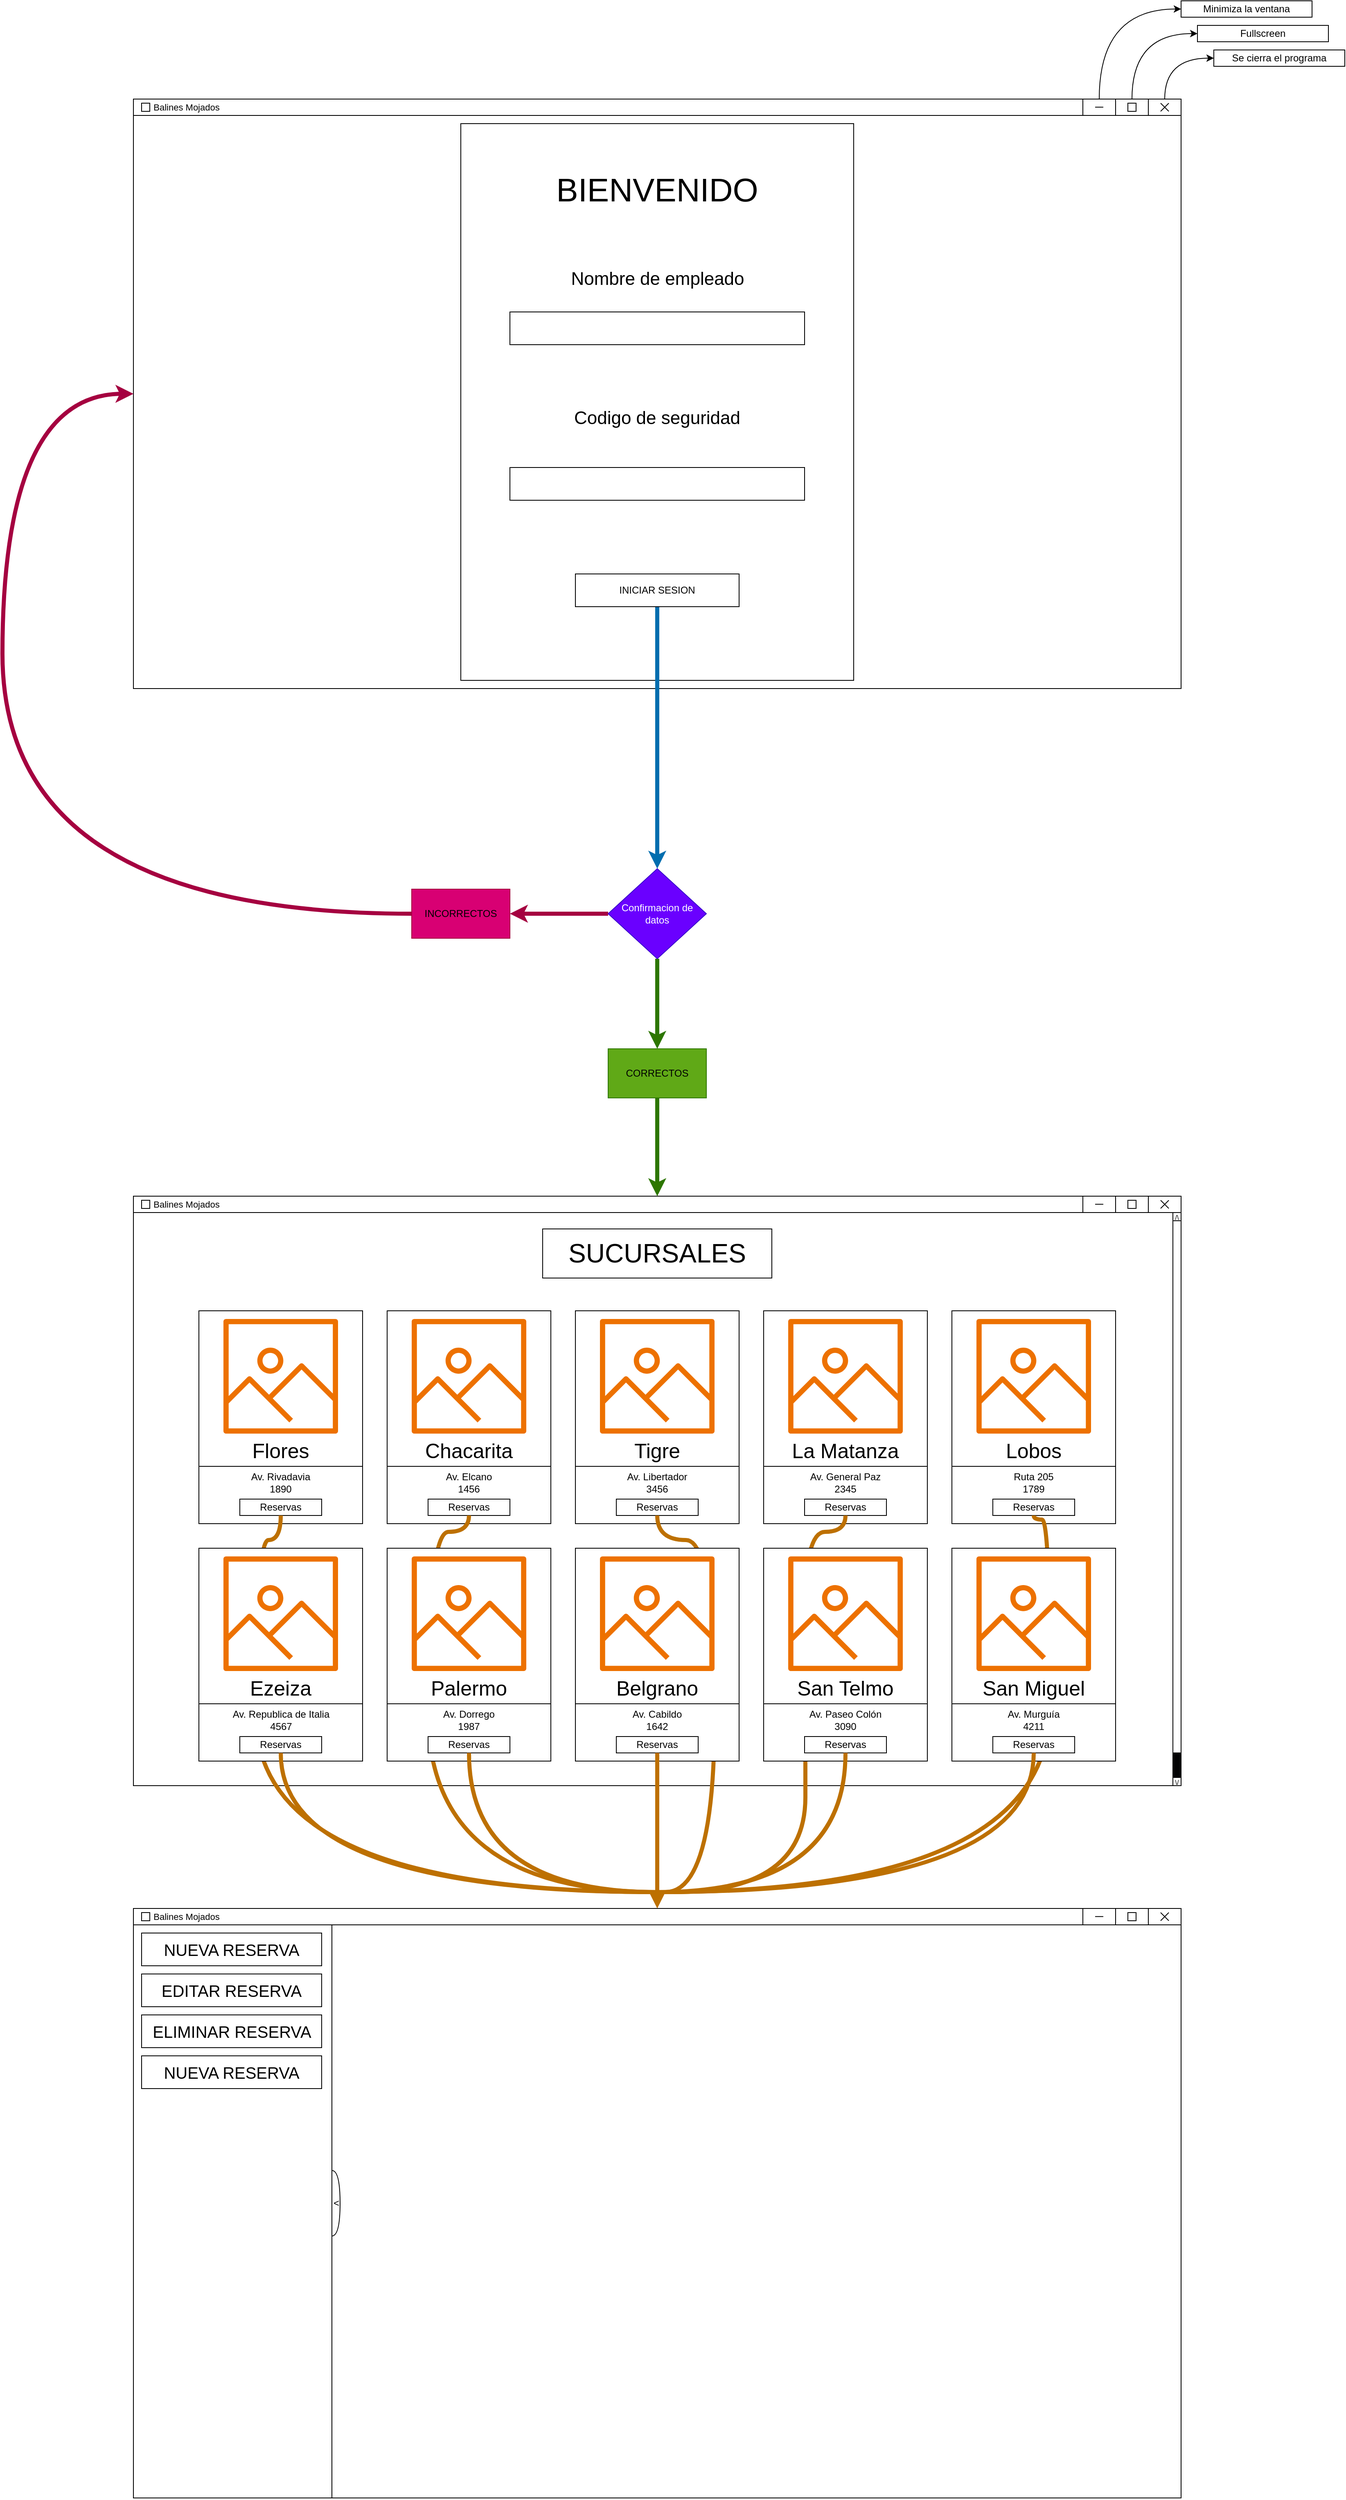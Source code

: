 <mxfile version="24.1.0" type="device">
  <diagram name="Página-1" id="d3g10q3LC-BKgwzDOU1b">
    <mxGraphModel dx="2049" dy="1263" grid="1" gridSize="10" guides="1" tooltips="1" connect="1" arrows="1" fold="1" page="0" pageScale="1" pageWidth="827" pageHeight="1169" background="none" math="0" shadow="0">
      <root>
        <mxCell id="0" />
        <mxCell id="1" parent="0" />
        <mxCell id="c03xcksOskagx5v2gtVA-2" value="" style="rounded=0;whiteSpace=wrap;html=1;movable=0;resizable=0;rotatable=0;deletable=0;editable=0;locked=1;connectable=0;" vertex="1" parent="1">
          <mxGeometry x="240" y="190" width="1280" height="720" as="geometry" />
        </mxCell>
        <mxCell id="c03xcksOskagx5v2gtVA-3" value="" style="rounded=0;whiteSpace=wrap;html=1;movable=0;resizable=0;rotatable=0;deletable=0;editable=0;locked=1;connectable=0;" vertex="1" parent="1">
          <mxGeometry x="250" y="195" width="10" height="10" as="geometry" />
        </mxCell>
        <mxCell id="c03xcksOskagx5v2gtVA-4" value="Balines Mojados" style="text;html=1;strokeColor=none;fillColor=none;align=center;verticalAlign=middle;whiteSpace=wrap;rounded=0;fontSize=11;movable=0;resizable=0;rotatable=0;deletable=0;editable=0;locked=1;connectable=0;" vertex="1" parent="1">
          <mxGeometry x="260" y="192.5" width="90" height="15" as="geometry" />
        </mxCell>
        <mxCell id="c03xcksOskagx5v2gtVA-5" value="" style="group;movable=0;resizable=0;rotatable=0;deletable=0;editable=0;locked=1;connectable=0;" vertex="1" connectable="0" parent="1">
          <mxGeometry x="1400" y="190" width="40" height="20" as="geometry" />
        </mxCell>
        <mxCell id="c03xcksOskagx5v2gtVA-6" value="" style="rounded=0;whiteSpace=wrap;html=1;movable=0;resizable=0;rotatable=0;deletable=0;editable=0;locked=1;connectable=0;" vertex="1" parent="c03xcksOskagx5v2gtVA-5">
          <mxGeometry width="40" height="20" as="geometry" />
        </mxCell>
        <mxCell id="c03xcksOskagx5v2gtVA-7" value="" style="endArrow=none;html=1;rounded=0;movable=0;resizable=0;rotatable=0;deletable=0;editable=0;locked=1;connectable=0;" edge="1" parent="c03xcksOskagx5v2gtVA-5">
          <mxGeometry width="50" height="50" relative="1" as="geometry">
            <mxPoint x="15" y="9.88" as="sourcePoint" />
            <mxPoint x="25" y="9.88" as="targetPoint" />
          </mxGeometry>
        </mxCell>
        <mxCell id="c03xcksOskagx5v2gtVA-8" value="" style="group;movable=0;resizable=0;rotatable=0;deletable=0;editable=0;locked=1;connectable=0;" vertex="1" connectable="0" parent="1">
          <mxGeometry x="1440" y="190" width="40" height="20" as="geometry" />
        </mxCell>
        <mxCell id="c03xcksOskagx5v2gtVA-9" value="" style="rounded=0;whiteSpace=wrap;html=1;movable=0;resizable=0;rotatable=0;deletable=0;editable=0;locked=1;connectable=0;" vertex="1" parent="c03xcksOskagx5v2gtVA-8">
          <mxGeometry width="40" height="20" as="geometry" />
        </mxCell>
        <mxCell id="c03xcksOskagx5v2gtVA-10" value="" style="rounded=0;whiteSpace=wrap;html=1;movable=0;resizable=0;rotatable=0;deletable=0;editable=0;locked=1;connectable=0;" vertex="1" parent="c03xcksOskagx5v2gtVA-8">
          <mxGeometry x="15" y="5" width="10" height="10" as="geometry" />
        </mxCell>
        <mxCell id="c03xcksOskagx5v2gtVA-11" value="" style="group;movable=0;resizable=0;rotatable=0;deletable=0;editable=0;locked=1;connectable=0;" vertex="1" connectable="0" parent="1">
          <mxGeometry x="1480" y="190" width="40" height="20" as="geometry" />
        </mxCell>
        <mxCell id="c03xcksOskagx5v2gtVA-12" value="" style="rounded=0;whiteSpace=wrap;html=1;movable=0;resizable=0;rotatable=0;deletable=0;editable=0;locked=1;connectable=0;" vertex="1" parent="c03xcksOskagx5v2gtVA-11">
          <mxGeometry width="40" height="20" as="geometry" />
        </mxCell>
        <mxCell id="c03xcksOskagx5v2gtVA-13" value="" style="group;movable=0;resizable=0;rotatable=0;deletable=0;editable=0;locked=1;connectable=0;" vertex="1" connectable="0" parent="c03xcksOskagx5v2gtVA-11">
          <mxGeometry x="15" y="5" width="10" height="10" as="geometry" />
        </mxCell>
        <mxCell id="c03xcksOskagx5v2gtVA-14" value="" style="endArrow=none;html=1;rounded=0;movable=0;resizable=0;rotatable=0;deletable=0;editable=0;locked=1;connectable=0;" edge="1" parent="c03xcksOskagx5v2gtVA-13">
          <mxGeometry width="50" height="50" relative="1" as="geometry">
            <mxPoint y="10" as="sourcePoint" />
            <mxPoint x="10" as="targetPoint" />
          </mxGeometry>
        </mxCell>
        <mxCell id="c03xcksOskagx5v2gtVA-15" value="" style="endArrow=none;html=1;rounded=0;movable=0;resizable=0;rotatable=0;deletable=0;editable=0;locked=1;connectable=0;" edge="1" parent="c03xcksOskagx5v2gtVA-13">
          <mxGeometry width="50" height="50" relative="1" as="geometry">
            <mxPoint x="10" y="10" as="sourcePoint" />
            <mxPoint as="targetPoint" />
          </mxGeometry>
        </mxCell>
        <mxCell id="c03xcksOskagx5v2gtVA-16" value="" style="endArrow=none;html=1;rounded=0;movable=0;resizable=0;rotatable=0;deletable=0;editable=0;locked=1;connectable=0;" edge="1" parent="1">
          <mxGeometry width="50" height="50" relative="1" as="geometry">
            <mxPoint x="240" y="210" as="sourcePoint" />
            <mxPoint x="1520" y="210" as="targetPoint" />
          </mxGeometry>
        </mxCell>
        <mxCell id="c03xcksOskagx5v2gtVA-19" value="" style="rounded=0;whiteSpace=wrap;html=1;movable=0;resizable=0;rotatable=0;deletable=0;editable=0;locked=1;connectable=0;" vertex="1" parent="1">
          <mxGeometry x="640" y="220" width="480" height="680" as="geometry" />
        </mxCell>
        <mxCell id="c03xcksOskagx5v2gtVA-71" value="" style="group;movable=0;resizable=0;rotatable=0;deletable=0;editable=0;locked=1;connectable=0;" vertex="1" connectable="0" parent="1">
          <mxGeometry x="240" y="1530" width="1280" height="720" as="geometry" />
        </mxCell>
        <mxCell id="c03xcksOskagx5v2gtVA-56" value="" style="rounded=0;whiteSpace=wrap;html=1;movable=0;resizable=0;rotatable=0;deletable=0;editable=0;locked=1;connectable=0;" vertex="1" parent="c03xcksOskagx5v2gtVA-71">
          <mxGeometry width="1280" height="720" as="geometry" />
        </mxCell>
        <mxCell id="c03xcksOskagx5v2gtVA-57" value="" style="rounded=0;whiteSpace=wrap;html=1;movable=0;resizable=0;rotatable=0;deletable=0;editable=0;locked=1;connectable=0;" vertex="1" parent="c03xcksOskagx5v2gtVA-71">
          <mxGeometry x="10" y="5" width="10" height="10" as="geometry" />
        </mxCell>
        <mxCell id="c03xcksOskagx5v2gtVA-58" value="Balines Mojados" style="text;html=1;strokeColor=none;fillColor=none;align=center;verticalAlign=middle;whiteSpace=wrap;rounded=0;fontSize=11;movable=0;resizable=0;rotatable=0;deletable=0;editable=0;locked=1;connectable=0;" vertex="1" parent="c03xcksOskagx5v2gtVA-71">
          <mxGeometry x="20" y="2.5" width="90" height="15" as="geometry" />
        </mxCell>
        <mxCell id="c03xcksOskagx5v2gtVA-70" value="" style="endArrow=none;html=1;rounded=0;movable=0;resizable=0;rotatable=0;deletable=0;editable=0;locked=1;connectable=0;" edge="1" parent="c03xcksOskagx5v2gtVA-71">
          <mxGeometry width="50" height="50" relative="1" as="geometry">
            <mxPoint y="20" as="sourcePoint" />
            <mxPoint x="1280" y="20" as="targetPoint" />
          </mxGeometry>
        </mxCell>
        <mxCell id="c03xcksOskagx5v2gtVA-62" value="" style="group;movable=0;resizable=0;rotatable=0;deletable=0;editable=0;locked=1;connectable=0;" vertex="1" connectable="0" parent="c03xcksOskagx5v2gtVA-71">
          <mxGeometry x="1200" width="40" height="20" as="geometry" />
        </mxCell>
        <mxCell id="c03xcksOskagx5v2gtVA-63" value="" style="rounded=0;whiteSpace=wrap;html=1;movable=0;resizable=0;rotatable=0;deletable=0;editable=0;locked=1;connectable=0;" vertex="1" parent="c03xcksOskagx5v2gtVA-62">
          <mxGeometry width="40" height="20" as="geometry" />
        </mxCell>
        <mxCell id="c03xcksOskagx5v2gtVA-64" value="" style="rounded=0;whiteSpace=wrap;html=1;movable=0;resizable=0;rotatable=0;deletable=0;editable=0;locked=1;connectable=0;" vertex="1" parent="c03xcksOskagx5v2gtVA-62">
          <mxGeometry x="15" y="5" width="10" height="10" as="geometry" />
        </mxCell>
        <mxCell id="c03xcksOskagx5v2gtVA-59" value="" style="group;movable=0;resizable=0;rotatable=0;deletable=0;editable=0;locked=1;connectable=0;" vertex="1" connectable="0" parent="c03xcksOskagx5v2gtVA-71">
          <mxGeometry x="1160" width="40" height="20" as="geometry" />
        </mxCell>
        <mxCell id="c03xcksOskagx5v2gtVA-60" value="" style="rounded=0;whiteSpace=wrap;html=1;movable=0;resizable=0;rotatable=0;deletable=0;editable=0;locked=1;connectable=0;" vertex="1" parent="c03xcksOskagx5v2gtVA-59">
          <mxGeometry width="40" height="20" as="geometry" />
        </mxCell>
        <mxCell id="c03xcksOskagx5v2gtVA-61" value="" style="endArrow=none;html=1;rounded=0;movable=0;resizable=0;rotatable=0;deletable=0;editable=0;locked=1;connectable=0;" edge="1" parent="c03xcksOskagx5v2gtVA-59">
          <mxGeometry width="50" height="50" relative="1" as="geometry">
            <mxPoint x="15" y="9.88" as="sourcePoint" />
            <mxPoint x="25" y="9.88" as="targetPoint" />
          </mxGeometry>
        </mxCell>
        <mxCell id="c03xcksOskagx5v2gtVA-65" value="" style="group;movable=0;resizable=0;rotatable=0;deletable=0;editable=0;locked=1;connectable=0;" vertex="1" connectable="0" parent="c03xcksOskagx5v2gtVA-71">
          <mxGeometry x="1240" width="40" height="20" as="geometry" />
        </mxCell>
        <mxCell id="c03xcksOskagx5v2gtVA-66" value="" style="rounded=0;whiteSpace=wrap;html=1;movable=0;resizable=0;rotatable=0;deletable=0;editable=0;locked=1;connectable=0;" vertex="1" parent="c03xcksOskagx5v2gtVA-65">
          <mxGeometry width="40" height="20" as="geometry" />
        </mxCell>
        <mxCell id="c03xcksOskagx5v2gtVA-67" value="" style="group;movable=0;resizable=0;rotatable=0;deletable=0;editable=0;locked=1;connectable=0;" vertex="1" connectable="0" parent="c03xcksOskagx5v2gtVA-65">
          <mxGeometry x="15" y="5" width="10" height="10" as="geometry" />
        </mxCell>
        <mxCell id="c03xcksOskagx5v2gtVA-68" value="" style="endArrow=none;html=1;rounded=0;movable=0;resizable=0;rotatable=0;deletable=0;editable=0;locked=1;connectable=0;" edge="1" parent="c03xcksOskagx5v2gtVA-67">
          <mxGeometry width="50" height="50" relative="1" as="geometry">
            <mxPoint y="10" as="sourcePoint" />
            <mxPoint x="10" as="targetPoint" />
          </mxGeometry>
        </mxCell>
        <mxCell id="c03xcksOskagx5v2gtVA-69" value="" style="endArrow=none;html=1;rounded=0;movable=0;resizable=0;rotatable=0;deletable=0;editable=0;locked=1;connectable=0;" edge="1" parent="c03xcksOskagx5v2gtVA-67">
          <mxGeometry width="50" height="50" relative="1" as="geometry">
            <mxPoint x="10" y="10" as="sourcePoint" />
            <mxPoint as="targetPoint" />
          </mxGeometry>
        </mxCell>
        <mxCell id="c03xcksOskagx5v2gtVA-20" value="BIENVENIDO" style="text;html=1;align=center;verticalAlign=middle;whiteSpace=wrap;rounded=0;fontSize=40;movable=0;resizable=0;rotatable=0;deletable=0;editable=0;locked=1;connectable=0;" vertex="1" parent="1">
          <mxGeometry x="745" y="270" width="270" height="60" as="geometry" />
        </mxCell>
        <mxCell id="c03xcksOskagx5v2gtVA-22" value="Nombre de empleado" style="text;html=1;align=center;verticalAlign=middle;whiteSpace=wrap;rounded=0;fontSize=22;movable=0;resizable=0;rotatable=0;deletable=0;editable=0;locked=1;connectable=0;" vertex="1" parent="1">
          <mxGeometry x="767.5" y="390" width="225" height="40" as="geometry" />
        </mxCell>
        <mxCell id="c03xcksOskagx5v2gtVA-24" value="Codigo de seguridad" style="text;html=1;align=center;verticalAlign=middle;whiteSpace=wrap;rounded=0;fontSize=22;movable=0;resizable=0;rotatable=0;deletable=0;editable=0;locked=1;connectable=0;" vertex="1" parent="1">
          <mxGeometry x="750" y="550" width="260" height="60" as="geometry" />
        </mxCell>
        <mxCell id="c03xcksOskagx5v2gtVA-26" value="" style="rounded=0;whiteSpace=wrap;html=1;movable=0;resizable=0;rotatable=0;deletable=0;editable=0;locked=1;connectable=0;" vertex="1" parent="1">
          <mxGeometry x="700" y="450" width="360" height="40" as="geometry" />
        </mxCell>
        <mxCell id="c03xcksOskagx5v2gtVA-27" value="" style="rounded=0;whiteSpace=wrap;html=1;movable=0;resizable=0;rotatable=0;deletable=0;editable=0;locked=1;connectable=0;" vertex="1" parent="1">
          <mxGeometry x="700" y="640" width="360" height="40" as="geometry" />
        </mxCell>
        <mxCell id="c03xcksOskagx5v2gtVA-33" style="edgeStyle=orthogonalEdgeStyle;curved=1;rounded=0;orthogonalLoop=1;jettySize=auto;html=1;exitX=0.5;exitY=1;exitDx=0;exitDy=0;fillColor=#1ba1e2;strokeColor=#006EAF;strokeWidth=5;movable=0;resizable=0;rotatable=0;deletable=0;editable=0;locked=1;connectable=0;" edge="1" parent="1" source="c03xcksOskagx5v2gtVA-28">
          <mxGeometry relative="1" as="geometry">
            <mxPoint x="880" y="1130" as="targetPoint" />
            <Array as="points">
              <mxPoint x="880" y="1040" />
              <mxPoint x="880" y="1040" />
            </Array>
          </mxGeometry>
        </mxCell>
        <mxCell id="c03xcksOskagx5v2gtVA-28" value="INICIAR SESION" style="rounded=0;whiteSpace=wrap;html=1;movable=0;resizable=0;rotatable=0;deletable=0;editable=0;locked=1;connectable=0;" vertex="1" parent="1">
          <mxGeometry x="780" y="770" width="200" height="40" as="geometry" />
        </mxCell>
        <mxCell id="c03xcksOskagx5v2gtVA-38" value="Se cierra el programa" style="rounded=0;whiteSpace=wrap;html=1;movable=0;resizable=0;rotatable=0;deletable=0;editable=0;locked=1;connectable=0;" vertex="1" parent="1">
          <mxGeometry x="1560" y="130" width="160" height="20" as="geometry" />
        </mxCell>
        <mxCell id="c03xcksOskagx5v2gtVA-35" style="edgeStyle=orthogonalEdgeStyle;curved=1;rounded=0;orthogonalLoop=1;jettySize=auto;html=1;entryX=0;entryY=0.5;entryDx=0;entryDy=0;movable=0;resizable=0;rotatable=0;deletable=0;editable=0;locked=1;connectable=0;" edge="1" parent="1" source="c03xcksOskagx5v2gtVA-12" target="c03xcksOskagx5v2gtVA-38">
          <mxGeometry relative="1" as="geometry">
            <mxPoint x="1500" y="60" as="targetPoint" />
            <Array as="points">
              <mxPoint x="1500" y="140" />
            </Array>
          </mxGeometry>
        </mxCell>
        <mxCell id="c03xcksOskagx5v2gtVA-39" value="Fullscreen" style="rounded=0;whiteSpace=wrap;html=1;movable=0;resizable=0;rotatable=0;deletable=0;editable=0;locked=1;connectable=0;" vertex="1" parent="1">
          <mxGeometry x="1540" y="100" width="160" height="20" as="geometry" />
        </mxCell>
        <mxCell id="c03xcksOskagx5v2gtVA-36" style="edgeStyle=orthogonalEdgeStyle;curved=1;rounded=0;orthogonalLoop=1;jettySize=auto;html=1;entryX=0;entryY=0.5;entryDx=0;entryDy=0;exitX=0.5;exitY=0;exitDx=0;exitDy=0;movable=0;resizable=0;rotatable=0;deletable=0;editable=0;locked=1;connectable=0;" edge="1" parent="1" source="c03xcksOskagx5v2gtVA-9" target="c03xcksOskagx5v2gtVA-39">
          <mxGeometry relative="1" as="geometry">
            <mxPoint x="1460" y="60" as="targetPoint" />
            <Array as="points">
              <mxPoint x="1460" y="110" />
            </Array>
          </mxGeometry>
        </mxCell>
        <mxCell id="c03xcksOskagx5v2gtVA-40" value="Minimiza la ventana" style="rounded=0;whiteSpace=wrap;html=1;movable=0;resizable=0;rotatable=0;deletable=0;editable=0;locked=1;connectable=0;" vertex="1" parent="1">
          <mxGeometry x="1520" y="70" width="160" height="20" as="geometry" />
        </mxCell>
        <mxCell id="c03xcksOskagx5v2gtVA-37" style="edgeStyle=orthogonalEdgeStyle;curved=1;rounded=0;orthogonalLoop=1;jettySize=auto;html=1;entryX=0;entryY=0.5;entryDx=0;entryDy=0;movable=0;resizable=0;rotatable=0;deletable=0;editable=0;locked=1;connectable=0;" edge="1" parent="1" source="c03xcksOskagx5v2gtVA-6" target="c03xcksOskagx5v2gtVA-40">
          <mxGeometry relative="1" as="geometry">
            <mxPoint x="1420" y="60" as="targetPoint" />
            <Array as="points">
              <mxPoint x="1420" y="80" />
            </Array>
          </mxGeometry>
        </mxCell>
        <mxCell id="c03xcksOskagx5v2gtVA-46" style="edgeStyle=orthogonalEdgeStyle;curved=1;rounded=0;orthogonalLoop=1;jettySize=auto;html=1;entryX=0.5;entryY=0;entryDx=0;entryDy=0;fillColor=#60a917;strokeColor=#2D7600;strokeWidth=5;movable=0;resizable=0;rotatable=0;deletable=0;editable=0;locked=1;connectable=0;" edge="1" parent="1" source="c03xcksOskagx5v2gtVA-41" target="c03xcksOskagx5v2gtVA-44">
          <mxGeometry relative="1" as="geometry">
            <Array as="points">
              <mxPoint x="880" y="1330" />
              <mxPoint x="880" y="1330" />
            </Array>
          </mxGeometry>
        </mxCell>
        <mxCell id="c03xcksOskagx5v2gtVA-51" style="edgeStyle=orthogonalEdgeStyle;curved=1;rounded=0;orthogonalLoop=1;jettySize=auto;html=1;entryX=1;entryY=0.5;entryDx=0;entryDy=0;fillColor=#d80073;strokeColor=#A50040;strokeWidth=5;movable=0;resizable=0;rotatable=0;deletable=0;editable=0;locked=1;connectable=0;" edge="1" parent="1" source="c03xcksOskagx5v2gtVA-41" target="c03xcksOskagx5v2gtVA-49">
          <mxGeometry relative="1" as="geometry" />
        </mxCell>
        <mxCell id="c03xcksOskagx5v2gtVA-41" value="Confirmacion de datos" style="rhombus;whiteSpace=wrap;html=1;fillColor=#6a00ff;fontColor=#ffffff;strokeColor=#3700CC;movable=0;resizable=0;rotatable=0;deletable=0;editable=0;locked=1;connectable=0;" vertex="1" parent="1">
          <mxGeometry x="820" y="1130" width="120" height="110" as="geometry" />
        </mxCell>
        <mxCell id="c03xcksOskagx5v2gtVA-47" value="" style="group;fillColor=#60a917;fontColor=#ffffff;strokeColor=#2D7600;movable=0;resizable=0;rotatable=0;deletable=0;editable=0;locked=1;connectable=0;" vertex="1" connectable="0" parent="1">
          <mxGeometry x="820" y="1350" width="120" height="60" as="geometry" />
        </mxCell>
        <mxCell id="c03xcksOskagx5v2gtVA-44" value="" style="rounded=0;whiteSpace=wrap;html=1;fillColor=#60a917;fontColor=#ffffff;strokeColor=#2D7600;movable=0;resizable=0;rotatable=0;deletable=0;editable=0;locked=1;connectable=0;" vertex="1" parent="c03xcksOskagx5v2gtVA-47">
          <mxGeometry width="120" height="60" as="geometry" />
        </mxCell>
        <mxCell id="c03xcksOskagx5v2gtVA-43" value="CORRECTOS" style="text;html=1;align=center;verticalAlign=middle;whiteSpace=wrap;rounded=0;movable=0;resizable=0;rotatable=0;deletable=0;editable=0;locked=1;connectable=0;" vertex="1" parent="c03xcksOskagx5v2gtVA-47">
          <mxGeometry x="10" y="10" width="100" height="40" as="geometry" />
        </mxCell>
        <mxCell id="c03xcksOskagx5v2gtVA-48" value="" style="group;fillColor=#a20025;fontColor=#ffffff;strokeColor=#6F0000;container=0;movable=0;resizable=0;rotatable=0;deletable=0;editable=0;locked=1;connectable=0;" vertex="1" connectable="0" parent="1">
          <mxGeometry x="580" y="1155" width="120" height="60" as="geometry" />
        </mxCell>
        <mxCell id="c03xcksOskagx5v2gtVA-52" style="edgeStyle=orthogonalEdgeStyle;curved=1;rounded=0;orthogonalLoop=1;jettySize=auto;html=1;entryX=0;entryY=0.5;entryDx=0;entryDy=0;exitX=0;exitY=0.5;exitDx=0;exitDy=0;fillColor=#d80073;strokeColor=#A50040;strokeWidth=5;movable=0;resizable=0;rotatable=0;deletable=0;editable=0;locked=1;connectable=0;" edge="1" parent="1" source="c03xcksOskagx5v2gtVA-49" target="c03xcksOskagx5v2gtVA-2">
          <mxGeometry relative="1" as="geometry">
            <Array as="points">
              <mxPoint x="80" y="1185" />
              <mxPoint x="80" y="550" />
            </Array>
          </mxGeometry>
        </mxCell>
        <mxCell id="c03xcksOskagx5v2gtVA-55" style="edgeStyle=orthogonalEdgeStyle;curved=1;rounded=0;orthogonalLoop=1;jettySize=auto;html=1;entryX=0.5;entryY=0;entryDx=0;entryDy=0;fillColor=#60a917;strokeColor=#2D7600;strokeWidth=5;movable=0;resizable=0;rotatable=0;deletable=0;editable=0;locked=1;connectable=0;" edge="1" parent="1" source="c03xcksOskagx5v2gtVA-44" target="c03xcksOskagx5v2gtVA-56">
          <mxGeometry relative="1" as="geometry">
            <mxPoint x="880" y="1520" as="targetPoint" />
          </mxGeometry>
        </mxCell>
        <mxCell id="c03xcksOskagx5v2gtVA-89" value="" style="rounded=0;whiteSpace=wrap;html=1;movable=0;resizable=0;rotatable=0;deletable=0;editable=0;locked=1;connectable=0;" vertex="1" parent="1">
          <mxGeometry x="740" y="1570" width="280" height="60" as="geometry" />
        </mxCell>
        <mxCell id="c03xcksOskagx5v2gtVA-90" value="SUCURSALES" style="text;html=1;align=center;verticalAlign=middle;whiteSpace=wrap;rounded=0;fontSize=32;movable=0;resizable=0;rotatable=0;deletable=0;editable=0;locked=1;connectable=0;" vertex="1" parent="1">
          <mxGeometry x="750" y="1585" width="260" height="30" as="geometry" />
        </mxCell>
        <mxCell id="c03xcksOskagx5v2gtVA-99" value="" style="rounded=0;whiteSpace=wrap;html=1;movable=0;resizable=0;rotatable=0;deletable=0;editable=0;locked=1;connectable=0;" vertex="1" parent="1">
          <mxGeometry x="320" y="1670" width="200" height="260" as="geometry" />
        </mxCell>
        <mxCell id="c03xcksOskagx5v2gtVA-100" value="Flores" style="text;html=1;align=center;verticalAlign=middle;whiteSpace=wrap;rounded=0;fontSize=25;movable=0;resizable=0;rotatable=0;deletable=0;editable=0;locked=1;connectable=0;" vertex="1" parent="1">
          <mxGeometry x="330" y="1825" width="180" height="30" as="geometry" />
        </mxCell>
        <mxCell id="c03xcksOskagx5v2gtVA-101" value="" style="endArrow=none;html=1;rounded=0;curved=1;movable=0;resizable=0;rotatable=0;deletable=0;editable=0;locked=1;connectable=0;" edge="1" parent="1">
          <mxGeometry width="50" height="50" relative="1" as="geometry">
            <mxPoint x="320" y="1860" as="sourcePoint" />
            <mxPoint x="520" y="1860" as="targetPoint" />
          </mxGeometry>
        </mxCell>
        <mxCell id="c03xcksOskagx5v2gtVA-102" value="Av. Rivadavia&lt;div&gt;1890&lt;/div&gt;" style="text;html=1;align=center;verticalAlign=middle;whiteSpace=wrap;rounded=0;movable=0;resizable=0;rotatable=0;deletable=0;editable=0;locked=1;connectable=0;" vertex="1" parent="1">
          <mxGeometry x="365" y="1865" width="110" height="30" as="geometry" />
        </mxCell>
        <mxCell id="c03xcksOskagx5v2gtVA-103" value="" style="rounded=0;whiteSpace=wrap;html=1;movable=0;resizable=0;rotatable=0;deletable=0;editable=0;locked=1;connectable=0;" vertex="1" parent="1">
          <mxGeometry x="370" y="1900" width="100" height="20" as="geometry" />
        </mxCell>
        <mxCell id="c03xcksOskagx5v2gtVA-277" style="edgeStyle=orthogonalEdgeStyle;curved=1;rounded=0;orthogonalLoop=1;jettySize=auto;html=1;strokeWidth=5;fillColor=#f0a30a;strokeColor=#BD7000;endArrow=none;endFill=0;exitX=0.5;exitY=1;exitDx=0;exitDy=0;movable=0;resizable=0;rotatable=0;deletable=0;editable=0;locked=1;connectable=0;" edge="1" parent="1" source="c03xcksOskagx5v2gtVA-104">
          <mxGeometry relative="1" as="geometry">
            <mxPoint x="880" y="2380" as="targetPoint" />
            <Array as="points">
              <mxPoint x="420" y="1950" />
              <mxPoint x="390" y="1950" />
              <mxPoint x="390" y="2380" />
            </Array>
          </mxGeometry>
        </mxCell>
        <mxCell id="c03xcksOskagx5v2gtVA-104" value="Reservas" style="text;html=1;align=center;verticalAlign=middle;whiteSpace=wrap;rounded=0;movable=0;resizable=0;rotatable=0;deletable=0;editable=0;locked=1;connectable=0;" vertex="1" parent="1">
          <mxGeometry x="390" y="1900" width="60" height="20" as="geometry" />
        </mxCell>
        <mxCell id="c03xcksOskagx5v2gtVA-145" value="" style="sketch=0;outlineConnect=0;fontColor=#232F3E;gradientColor=none;fillColor=#ED7100;strokeColor=none;dashed=0;verticalLabelPosition=bottom;verticalAlign=top;align=center;html=1;fontSize=12;fontStyle=0;pointerEvents=1;shape=mxgraph.aws4.container_registry_image;movable=0;resizable=0;rotatable=0;deletable=0;editable=0;locked=1;connectable=0;" vertex="1" parent="1">
          <mxGeometry x="345" y="1680" width="150" height="140" as="geometry" />
        </mxCell>
        <mxCell id="c03xcksOskagx5v2gtVA-146" value="" style="rounded=0;whiteSpace=wrap;html=1;movable=0;resizable=0;rotatable=0;deletable=0;editable=0;locked=1;connectable=0;" vertex="1" parent="1">
          <mxGeometry x="550" y="1670" width="200" height="260" as="geometry" />
        </mxCell>
        <mxCell id="c03xcksOskagx5v2gtVA-147" value="Chacarita" style="text;html=1;align=center;verticalAlign=middle;whiteSpace=wrap;rounded=0;fontSize=25;movable=0;resizable=0;rotatable=0;deletable=0;editable=0;locked=1;connectable=0;" vertex="1" parent="1">
          <mxGeometry x="560" y="1825" width="180" height="30" as="geometry" />
        </mxCell>
        <mxCell id="c03xcksOskagx5v2gtVA-148" value="" style="endArrow=none;html=1;rounded=0;curved=1;movable=0;resizable=0;rotatable=0;deletable=0;editable=0;locked=1;connectable=0;" edge="1" parent="1">
          <mxGeometry width="50" height="50" relative="1" as="geometry">
            <mxPoint x="550" y="1860" as="sourcePoint" />
            <mxPoint x="750" y="1860" as="targetPoint" />
          </mxGeometry>
        </mxCell>
        <mxCell id="c03xcksOskagx5v2gtVA-149" value="Av. Elcano&lt;div&gt;1456&lt;/div&gt;" style="text;html=1;align=center;verticalAlign=middle;whiteSpace=wrap;rounded=0;movable=0;resizable=0;rotatable=0;deletable=0;editable=0;locked=1;connectable=0;" vertex="1" parent="1">
          <mxGeometry x="595" y="1865" width="110" height="30" as="geometry" />
        </mxCell>
        <mxCell id="c03xcksOskagx5v2gtVA-150" value="" style="rounded=0;whiteSpace=wrap;html=1;movable=0;resizable=0;rotatable=0;deletable=0;editable=0;locked=1;connectable=0;" vertex="1" parent="1">
          <mxGeometry x="600" y="1900" width="100" height="20" as="geometry" />
        </mxCell>
        <mxCell id="c03xcksOskagx5v2gtVA-274" style="edgeStyle=orthogonalEdgeStyle;curved=1;rounded=0;orthogonalLoop=1;jettySize=auto;html=1;strokeWidth=5;fillColor=#f0a30a;strokeColor=#BD7000;endArrow=none;endFill=0;exitX=0.5;exitY=1;exitDx=0;exitDy=0;movable=0;resizable=0;rotatable=0;deletable=0;editable=0;locked=1;connectable=0;" edge="1" parent="1" source="c03xcksOskagx5v2gtVA-151">
          <mxGeometry relative="1" as="geometry">
            <mxPoint x="880" y="2380" as="targetPoint" />
            <mxPoint x="650" y="1940" as="sourcePoint" />
            <Array as="points">
              <mxPoint x="650" y="1940" />
              <mxPoint x="600" y="1940" />
              <mxPoint x="600" y="2380" />
            </Array>
          </mxGeometry>
        </mxCell>
        <mxCell id="c03xcksOskagx5v2gtVA-151" value="Reservas" style="text;html=1;align=center;verticalAlign=middle;whiteSpace=wrap;rounded=0;movable=0;resizable=0;rotatable=0;deletable=0;editable=0;locked=1;connectable=0;" vertex="1" parent="1">
          <mxGeometry x="620" y="1900" width="60" height="20" as="geometry" />
        </mxCell>
        <mxCell id="c03xcksOskagx5v2gtVA-152" value="" style="sketch=0;outlineConnect=0;fontColor=#232F3E;gradientColor=none;fillColor=#ED7100;strokeColor=none;dashed=0;verticalLabelPosition=bottom;verticalAlign=top;align=center;html=1;fontSize=12;fontStyle=0;pointerEvents=1;shape=mxgraph.aws4.container_registry_image;movable=0;resizable=0;rotatable=0;deletable=0;editable=0;locked=1;connectable=0;" vertex="1" parent="1">
          <mxGeometry x="575" y="1680" width="150" height="140" as="geometry" />
        </mxCell>
        <mxCell id="c03xcksOskagx5v2gtVA-153" value="" style="rounded=0;whiteSpace=wrap;html=1;movable=0;resizable=0;rotatable=0;deletable=0;editable=0;locked=1;connectable=0;" vertex="1" parent="1">
          <mxGeometry x="780" y="1670" width="200" height="260" as="geometry" />
        </mxCell>
        <mxCell id="c03xcksOskagx5v2gtVA-154" value="Tigre" style="text;html=1;align=center;verticalAlign=middle;whiteSpace=wrap;rounded=0;fontSize=25;movable=0;resizable=0;rotatable=0;deletable=0;editable=0;locked=1;connectable=0;" vertex="1" parent="1">
          <mxGeometry x="790" y="1825" width="180" height="30" as="geometry" />
        </mxCell>
        <mxCell id="c03xcksOskagx5v2gtVA-155" value="" style="endArrow=none;html=1;rounded=0;curved=1;movable=0;resizable=0;rotatable=0;deletable=0;editable=0;locked=1;connectable=0;" edge="1" parent="1">
          <mxGeometry width="50" height="50" relative="1" as="geometry">
            <mxPoint x="780" y="1860" as="sourcePoint" />
            <mxPoint x="980" y="1860" as="targetPoint" />
          </mxGeometry>
        </mxCell>
        <mxCell id="c03xcksOskagx5v2gtVA-156" value="Av. Libertador&lt;div&gt;3456&lt;/div&gt;" style="text;html=1;align=center;verticalAlign=middle;whiteSpace=wrap;rounded=0;movable=0;resizable=0;rotatable=0;deletable=0;editable=0;locked=1;connectable=0;" vertex="1" parent="1">
          <mxGeometry x="825" y="1865" width="110" height="30" as="geometry" />
        </mxCell>
        <mxCell id="c03xcksOskagx5v2gtVA-157" value="" style="rounded=0;whiteSpace=wrap;html=1;movable=0;resizable=0;rotatable=0;deletable=0;editable=0;locked=1;connectable=0;" vertex="1" parent="1">
          <mxGeometry x="830" y="1900" width="100" height="20" as="geometry" />
        </mxCell>
        <mxCell id="c03xcksOskagx5v2gtVA-273" style="edgeStyle=orthogonalEdgeStyle;curved=1;rounded=0;orthogonalLoop=1;jettySize=auto;html=1;strokeWidth=5;fillColor=#f0a30a;strokeColor=#BD7000;exitX=0.5;exitY=1;exitDx=0;exitDy=0;endArrow=none;endFill=0;movable=0;resizable=0;rotatable=0;deletable=0;editable=0;locked=1;connectable=0;" edge="1" parent="1" source="c03xcksOskagx5v2gtVA-158">
          <mxGeometry relative="1" as="geometry">
            <mxPoint x="890" y="2380" as="targetPoint" />
            <Array as="points">
              <mxPoint x="880" y="1950" />
              <mxPoint x="950" y="1950" />
              <mxPoint x="950" y="2380" />
            </Array>
          </mxGeometry>
        </mxCell>
        <mxCell id="c03xcksOskagx5v2gtVA-158" value="Reservas" style="text;html=1;align=center;verticalAlign=middle;whiteSpace=wrap;rounded=0;movable=0;resizable=0;rotatable=0;deletable=0;editable=0;locked=1;connectable=0;" vertex="1" parent="1">
          <mxGeometry x="850" y="1900" width="60" height="20" as="geometry" />
        </mxCell>
        <mxCell id="c03xcksOskagx5v2gtVA-159" value="" style="sketch=0;outlineConnect=0;fontColor=#232F3E;gradientColor=none;fillColor=#ED7100;strokeColor=none;dashed=0;verticalLabelPosition=bottom;verticalAlign=top;align=center;html=1;fontSize=12;fontStyle=0;pointerEvents=1;shape=mxgraph.aws4.container_registry_image;movable=0;resizable=0;rotatable=0;deletable=0;editable=0;locked=1;connectable=0;" vertex="1" parent="1">
          <mxGeometry x="805" y="1680" width="150" height="140" as="geometry" />
        </mxCell>
        <mxCell id="c03xcksOskagx5v2gtVA-160" value="" style="rounded=0;whiteSpace=wrap;html=1;movable=0;resizable=0;rotatable=0;deletable=0;editable=0;locked=1;connectable=0;" vertex="1" parent="1">
          <mxGeometry x="1010" y="1670" width="200" height="260" as="geometry" />
        </mxCell>
        <mxCell id="c03xcksOskagx5v2gtVA-161" value="La Matanza" style="text;html=1;align=center;verticalAlign=middle;whiteSpace=wrap;rounded=0;fontSize=25;movable=0;resizable=0;rotatable=0;deletable=0;editable=0;locked=1;connectable=0;" vertex="1" parent="1">
          <mxGeometry x="1020" y="1825" width="180" height="30" as="geometry" />
        </mxCell>
        <mxCell id="c03xcksOskagx5v2gtVA-162" value="" style="endArrow=none;html=1;rounded=0;curved=1;movable=0;resizable=0;rotatable=0;deletable=0;editable=0;locked=1;connectable=0;" edge="1" parent="1">
          <mxGeometry width="50" height="50" relative="1" as="geometry">
            <mxPoint x="1010" y="1860" as="sourcePoint" />
            <mxPoint x="1210" y="1860" as="targetPoint" />
          </mxGeometry>
        </mxCell>
        <mxCell id="c03xcksOskagx5v2gtVA-163" value="Av. General Paz&lt;br&gt;2345" style="text;html=1;align=center;verticalAlign=middle;whiteSpace=wrap;rounded=0;movable=0;resizable=0;rotatable=0;deletable=0;editable=0;locked=1;connectable=0;" vertex="1" parent="1">
          <mxGeometry x="1055" y="1865" width="110" height="30" as="geometry" />
        </mxCell>
        <mxCell id="c03xcksOskagx5v2gtVA-164" value="" style="rounded=0;whiteSpace=wrap;html=1;movable=0;resizable=0;rotatable=0;deletable=0;editable=0;locked=1;connectable=0;" vertex="1" parent="1">
          <mxGeometry x="1060" y="1900" width="100" height="20" as="geometry" />
        </mxCell>
        <mxCell id="c03xcksOskagx5v2gtVA-269" style="edgeStyle=orthogonalEdgeStyle;curved=1;rounded=0;orthogonalLoop=1;jettySize=auto;html=1;strokeWidth=5;fillColor=#f0a30a;strokeColor=#BD7000;endArrow=none;endFill=0;movable=0;resizable=0;rotatable=0;deletable=0;editable=0;locked=1;connectable=0;" edge="1" parent="1" source="c03xcksOskagx5v2gtVA-165">
          <mxGeometry relative="1" as="geometry">
            <mxPoint x="900" y="2380" as="targetPoint" />
            <Array as="points">
              <mxPoint x="1110" y="1940" />
              <mxPoint x="1060" y="1940" />
              <mxPoint x="1060" y="2148" />
              <mxPoint x="1061" y="2148" />
              <mxPoint x="1061" y="2380" />
            </Array>
          </mxGeometry>
        </mxCell>
        <mxCell id="c03xcksOskagx5v2gtVA-165" value="Reservas" style="text;html=1;align=center;verticalAlign=middle;whiteSpace=wrap;rounded=0;movable=0;resizable=0;rotatable=0;deletable=0;editable=0;locked=1;connectable=0;" vertex="1" parent="1">
          <mxGeometry x="1080" y="1900" width="60" height="20" as="geometry" />
        </mxCell>
        <mxCell id="c03xcksOskagx5v2gtVA-166" value="" style="sketch=0;outlineConnect=0;fontColor=#232F3E;gradientColor=none;fillColor=#ED7100;strokeColor=none;dashed=0;verticalLabelPosition=bottom;verticalAlign=top;align=center;html=1;fontSize=12;fontStyle=0;pointerEvents=1;shape=mxgraph.aws4.container_registry_image;movable=0;resizable=0;rotatable=0;deletable=0;editable=0;locked=1;connectable=0;" vertex="1" parent="1">
          <mxGeometry x="1035" y="1680" width="150" height="140" as="geometry" />
        </mxCell>
        <mxCell id="c03xcksOskagx5v2gtVA-167" value="" style="rounded=0;whiteSpace=wrap;html=1;movable=0;resizable=0;rotatable=0;deletable=0;editable=0;locked=1;connectable=0;" vertex="1" parent="1">
          <mxGeometry x="1240" y="1670" width="200" height="260" as="geometry" />
        </mxCell>
        <mxCell id="c03xcksOskagx5v2gtVA-168" value="Lobos" style="text;html=1;align=center;verticalAlign=middle;whiteSpace=wrap;rounded=0;fontSize=25;movable=0;resizable=0;rotatable=0;deletable=0;editable=0;locked=1;connectable=0;" vertex="1" parent="1">
          <mxGeometry x="1250" y="1825" width="180" height="30" as="geometry" />
        </mxCell>
        <mxCell id="c03xcksOskagx5v2gtVA-169" value="" style="endArrow=none;html=1;rounded=0;curved=1;movable=0;resizable=0;rotatable=0;deletable=0;editable=0;locked=1;connectable=0;" edge="1" parent="1">
          <mxGeometry width="50" height="50" relative="1" as="geometry">
            <mxPoint x="1240" y="1860" as="sourcePoint" />
            <mxPoint x="1440" y="1860" as="targetPoint" />
          </mxGeometry>
        </mxCell>
        <mxCell id="c03xcksOskagx5v2gtVA-170" value="Ruta 205&lt;br&gt;1789" style="text;html=1;align=center;verticalAlign=middle;whiteSpace=wrap;rounded=0;movable=0;resizable=0;rotatable=0;deletable=0;editable=0;locked=1;connectable=0;" vertex="1" parent="1">
          <mxGeometry x="1285" y="1865" width="110" height="30" as="geometry" />
        </mxCell>
        <mxCell id="c03xcksOskagx5v2gtVA-171" value="" style="rounded=0;whiteSpace=wrap;html=1;movable=0;resizable=0;rotatable=0;deletable=0;editable=0;locked=1;connectable=0;" vertex="1" parent="1">
          <mxGeometry x="1290" y="1900" width="100" height="20" as="geometry" />
        </mxCell>
        <mxCell id="c03xcksOskagx5v2gtVA-272" style="edgeStyle=orthogonalEdgeStyle;curved=1;rounded=0;orthogonalLoop=1;jettySize=auto;html=1;strokeWidth=5;fillColor=#f0a30a;strokeColor=#BD7000;endArrow=none;endFill=0;exitX=0.5;exitY=1;exitDx=0;exitDy=0;movable=0;resizable=0;rotatable=0;deletable=0;editable=0;locked=1;connectable=0;" edge="1" parent="1" source="c03xcksOskagx5v2gtVA-172">
          <mxGeometry relative="1" as="geometry">
            <mxPoint x="880" y="2380" as="targetPoint" />
            <Array as="points">
              <mxPoint x="1360" y="1925" />
              <mxPoint x="1360" y="2380" />
            </Array>
          </mxGeometry>
        </mxCell>
        <mxCell id="c03xcksOskagx5v2gtVA-172" value="Reservas" style="text;html=1;align=center;verticalAlign=middle;whiteSpace=wrap;rounded=0;movable=0;resizable=0;rotatable=0;deletable=0;editable=0;locked=1;connectable=0;" vertex="1" parent="1">
          <mxGeometry x="1310" y="1900" width="60" height="20" as="geometry" />
        </mxCell>
        <mxCell id="c03xcksOskagx5v2gtVA-173" value="" style="sketch=0;outlineConnect=0;fontColor=#232F3E;gradientColor=none;fillColor=#ED7100;strokeColor=none;dashed=0;verticalLabelPosition=bottom;verticalAlign=top;align=center;html=1;fontSize=12;fontStyle=0;pointerEvents=1;shape=mxgraph.aws4.container_registry_image;movable=0;resizable=0;rotatable=0;deletable=0;editable=0;locked=1;connectable=0;" vertex="1" parent="1">
          <mxGeometry x="1265" y="1680" width="150" height="140" as="geometry" />
        </mxCell>
        <mxCell id="c03xcksOskagx5v2gtVA-174" value="" style="rounded=0;whiteSpace=wrap;html=1;movable=0;resizable=0;rotatable=0;deletable=0;editable=0;locked=1;connectable=0;" vertex="1" parent="1">
          <mxGeometry x="320" y="1960" width="200" height="260" as="geometry" />
        </mxCell>
        <mxCell id="c03xcksOskagx5v2gtVA-175" value="Ezeiza" style="text;html=1;align=center;verticalAlign=middle;whiteSpace=wrap;rounded=0;fontSize=25;movable=0;resizable=0;rotatable=0;deletable=0;editable=0;locked=1;connectable=0;" vertex="1" parent="1">
          <mxGeometry x="330" y="2115" width="180" height="30" as="geometry" />
        </mxCell>
        <mxCell id="c03xcksOskagx5v2gtVA-176" value="" style="endArrow=none;html=1;rounded=0;curved=1;movable=0;resizable=0;rotatable=0;deletable=0;editable=0;locked=1;connectable=0;" edge="1" parent="1">
          <mxGeometry width="50" height="50" relative="1" as="geometry">
            <mxPoint x="320" y="2150" as="sourcePoint" />
            <mxPoint x="520" y="2150" as="targetPoint" />
          </mxGeometry>
        </mxCell>
        <mxCell id="c03xcksOskagx5v2gtVA-177" value="Av. Republica de Italia&lt;div&gt;4567&lt;/div&gt;" style="text;html=1;align=center;verticalAlign=middle;whiteSpace=wrap;rounded=0;movable=0;resizable=0;rotatable=0;deletable=0;editable=0;locked=1;connectable=0;" vertex="1" parent="1">
          <mxGeometry x="347.5" y="2155" width="145" height="30" as="geometry" />
        </mxCell>
        <mxCell id="c03xcksOskagx5v2gtVA-178" value="" style="rounded=0;whiteSpace=wrap;html=1;movable=0;resizable=0;rotatable=0;deletable=0;editable=0;locked=1;connectable=0;" vertex="1" parent="1">
          <mxGeometry x="370" y="2190" width="100" height="20" as="geometry" />
        </mxCell>
        <mxCell id="c03xcksOskagx5v2gtVA-276" style="edgeStyle=orthogonalEdgeStyle;curved=1;rounded=0;orthogonalLoop=1;jettySize=auto;html=1;strokeWidth=5;fillColor=#f0a30a;strokeColor=#BD7000;endArrow=none;endFill=0;movable=0;resizable=0;rotatable=0;deletable=0;editable=0;locked=1;connectable=0;" edge="1" parent="1" source="c03xcksOskagx5v2gtVA-179">
          <mxGeometry relative="1" as="geometry">
            <mxPoint x="880" y="2380" as="targetPoint" />
            <Array as="points">
              <mxPoint x="420" y="2380" />
            </Array>
          </mxGeometry>
        </mxCell>
        <mxCell id="c03xcksOskagx5v2gtVA-179" value="Reservas" style="text;html=1;align=center;verticalAlign=middle;whiteSpace=wrap;rounded=0;movable=0;resizable=0;rotatable=0;deletable=0;editable=0;locked=1;connectable=0;" vertex="1" parent="1">
          <mxGeometry x="390" y="2190" width="60" height="20" as="geometry" />
        </mxCell>
        <mxCell id="c03xcksOskagx5v2gtVA-180" value="" style="sketch=0;outlineConnect=0;fontColor=#232F3E;gradientColor=none;fillColor=#ED7100;strokeColor=none;dashed=0;verticalLabelPosition=bottom;verticalAlign=top;align=center;html=1;fontSize=12;fontStyle=0;pointerEvents=1;shape=mxgraph.aws4.container_registry_image;movable=0;resizable=0;rotatable=0;deletable=0;editable=0;locked=1;connectable=0;" vertex="1" parent="1">
          <mxGeometry x="345" y="1970" width="150" height="140" as="geometry" />
        </mxCell>
        <mxCell id="c03xcksOskagx5v2gtVA-181" value="" style="rounded=0;whiteSpace=wrap;html=1;movable=0;resizable=0;rotatable=0;deletable=0;editable=0;locked=1;connectable=0;" vertex="1" parent="1">
          <mxGeometry x="550" y="1960" width="200" height="260" as="geometry" />
        </mxCell>
        <mxCell id="c03xcksOskagx5v2gtVA-182" value="Palermo" style="text;html=1;align=center;verticalAlign=middle;whiteSpace=wrap;rounded=0;fontSize=25;movable=0;resizable=0;rotatable=0;deletable=0;editable=0;locked=1;connectable=0;" vertex="1" parent="1">
          <mxGeometry x="560" y="2115" width="180" height="30" as="geometry" />
        </mxCell>
        <mxCell id="c03xcksOskagx5v2gtVA-183" value="" style="endArrow=none;html=1;rounded=0;curved=1;movable=0;resizable=0;rotatable=0;deletable=0;editable=0;locked=1;connectable=0;" edge="1" parent="1">
          <mxGeometry width="50" height="50" relative="1" as="geometry">
            <mxPoint x="550" y="2150" as="sourcePoint" />
            <mxPoint x="750" y="2150" as="targetPoint" />
          </mxGeometry>
        </mxCell>
        <mxCell id="c03xcksOskagx5v2gtVA-184" value="Av. Dorrego&lt;div&gt;1987&lt;/div&gt;" style="text;html=1;align=center;verticalAlign=middle;whiteSpace=wrap;rounded=0;movable=0;resizable=0;rotatable=0;deletable=0;editable=0;locked=1;connectable=0;" vertex="1" parent="1">
          <mxGeometry x="595" y="2155" width="110" height="30" as="geometry" />
        </mxCell>
        <mxCell id="c03xcksOskagx5v2gtVA-185" value="" style="rounded=0;whiteSpace=wrap;html=1;movable=0;resizable=0;rotatable=0;deletable=0;editable=0;locked=1;connectable=0;" vertex="1" parent="1">
          <mxGeometry x="600" y="2190" width="100" height="20" as="geometry" />
        </mxCell>
        <mxCell id="c03xcksOskagx5v2gtVA-275" style="edgeStyle=orthogonalEdgeStyle;curved=1;rounded=0;orthogonalLoop=1;jettySize=auto;html=1;fillColor=#f0a30a;strokeColor=#BD7000;strokeWidth=5;endArrow=none;endFill=0;exitX=0.5;exitY=1;exitDx=0;exitDy=0;movable=0;resizable=0;rotatable=0;deletable=0;editable=0;locked=1;connectable=0;" edge="1" parent="1" source="c03xcksOskagx5v2gtVA-186">
          <mxGeometry relative="1" as="geometry">
            <mxPoint x="880" y="2380" as="targetPoint" />
            <Array as="points">
              <mxPoint x="650" y="2380" />
            </Array>
          </mxGeometry>
        </mxCell>
        <mxCell id="c03xcksOskagx5v2gtVA-186" value="Reservas" style="text;html=1;align=center;verticalAlign=middle;whiteSpace=wrap;rounded=0;movable=0;resizable=0;rotatable=0;deletable=0;editable=0;locked=1;connectable=0;" vertex="1" parent="1">
          <mxGeometry x="620" y="2190" width="60" height="20" as="geometry" />
        </mxCell>
        <mxCell id="c03xcksOskagx5v2gtVA-187" value="" style="sketch=0;outlineConnect=0;fontColor=#232F3E;gradientColor=none;fillColor=#ED7100;strokeColor=none;dashed=0;verticalLabelPosition=bottom;verticalAlign=top;align=center;html=1;fontSize=12;fontStyle=0;pointerEvents=1;shape=mxgraph.aws4.container_registry_image;movable=0;resizable=0;rotatable=0;deletable=0;editable=0;locked=1;connectable=0;" vertex="1" parent="1">
          <mxGeometry x="575" y="1970" width="150" height="140" as="geometry" />
        </mxCell>
        <mxCell id="c03xcksOskagx5v2gtVA-188" value="" style="rounded=0;whiteSpace=wrap;html=1;movable=0;resizable=0;rotatable=0;deletable=0;editable=0;locked=1;connectable=0;" vertex="1" parent="1">
          <mxGeometry x="780" y="1960" width="200" height="260" as="geometry" />
        </mxCell>
        <mxCell id="c03xcksOskagx5v2gtVA-189" value="Belgrano" style="text;html=1;align=center;verticalAlign=middle;whiteSpace=wrap;rounded=0;fontSize=25;movable=0;resizable=0;rotatable=0;deletable=0;editable=0;locked=1;connectable=0;" vertex="1" parent="1">
          <mxGeometry x="790" y="2115" width="180" height="30" as="geometry" />
        </mxCell>
        <mxCell id="c03xcksOskagx5v2gtVA-190" value="" style="endArrow=none;html=1;rounded=0;curved=1;movable=0;resizable=0;rotatable=0;deletable=0;editable=0;locked=1;connectable=0;" edge="1" parent="1">
          <mxGeometry width="50" height="50" relative="1" as="geometry">
            <mxPoint x="780" y="2150" as="sourcePoint" />
            <mxPoint x="980" y="2150" as="targetPoint" />
          </mxGeometry>
        </mxCell>
        <mxCell id="c03xcksOskagx5v2gtVA-191" value="Av. Cabildo&lt;div&gt;1642&lt;/div&gt;" style="text;html=1;align=center;verticalAlign=middle;whiteSpace=wrap;rounded=0;movable=0;resizable=0;rotatable=0;deletable=0;editable=0;locked=1;connectable=0;" vertex="1" parent="1">
          <mxGeometry x="825" y="2155" width="110" height="30" as="geometry" />
        </mxCell>
        <mxCell id="c03xcksOskagx5v2gtVA-192" value="" style="rounded=0;whiteSpace=wrap;html=1;movable=0;resizable=0;rotatable=0;deletable=0;editable=0;locked=1;connectable=0;" vertex="1" parent="1">
          <mxGeometry x="830" y="2190" width="100" height="20" as="geometry" />
        </mxCell>
        <mxCell id="c03xcksOskagx5v2gtVA-213" style="edgeStyle=orthogonalEdgeStyle;curved=1;rounded=0;orthogonalLoop=1;jettySize=auto;html=1;exitX=0.5;exitY=1;exitDx=0;exitDy=0;fillColor=#f0a30a;strokeColor=#BD7000;strokeWidth=5;movable=0;resizable=0;rotatable=0;deletable=0;editable=0;locked=1;connectable=0;" edge="1" parent="1" source="c03xcksOskagx5v2gtVA-192" target="c03xcksOskagx5v2gtVA-245">
          <mxGeometry relative="1" as="geometry">
            <mxPoint x="880" y="2400" as="targetPoint" />
          </mxGeometry>
        </mxCell>
        <mxCell id="c03xcksOskagx5v2gtVA-193" value="Reservas" style="text;html=1;align=center;verticalAlign=middle;whiteSpace=wrap;rounded=0;movable=0;resizable=0;rotatable=0;deletable=0;editable=0;locked=1;connectable=0;" vertex="1" parent="1">
          <mxGeometry x="850" y="2190" width="60" height="20" as="geometry" />
        </mxCell>
        <mxCell id="c03xcksOskagx5v2gtVA-194" value="" style="sketch=0;outlineConnect=0;fontColor=#232F3E;gradientColor=none;fillColor=#ED7100;strokeColor=none;dashed=0;verticalLabelPosition=bottom;verticalAlign=top;align=center;html=1;fontSize=12;fontStyle=0;pointerEvents=1;shape=mxgraph.aws4.container_registry_image;movable=0;resizable=0;rotatable=0;deletable=0;editable=0;locked=1;connectable=0;" vertex="1" parent="1">
          <mxGeometry x="805" y="1970" width="150" height="140" as="geometry" />
        </mxCell>
        <mxCell id="c03xcksOskagx5v2gtVA-195" value="" style="rounded=0;whiteSpace=wrap;html=1;movable=0;resizable=0;rotatable=0;deletable=0;editable=0;locked=1;connectable=0;" vertex="1" parent="1">
          <mxGeometry x="1010" y="1960" width="200" height="260" as="geometry" />
        </mxCell>
        <mxCell id="c03xcksOskagx5v2gtVA-196" value="San Telmo" style="text;html=1;align=center;verticalAlign=middle;whiteSpace=wrap;rounded=0;fontSize=25;movable=0;resizable=0;rotatable=0;deletable=0;editable=0;locked=1;connectable=0;" vertex="1" parent="1">
          <mxGeometry x="1020" y="2115" width="180" height="30" as="geometry" />
        </mxCell>
        <mxCell id="c03xcksOskagx5v2gtVA-197" value="" style="endArrow=none;html=1;rounded=0;curved=1;movable=0;resizable=0;rotatable=0;deletable=0;editable=0;locked=1;connectable=0;" edge="1" parent="1">
          <mxGeometry width="50" height="50" relative="1" as="geometry">
            <mxPoint x="1010" y="2150" as="sourcePoint" />
            <mxPoint x="1210" y="2150" as="targetPoint" />
          </mxGeometry>
        </mxCell>
        <mxCell id="c03xcksOskagx5v2gtVA-198" value="Av. Paseo Colón&lt;div&gt;3090&lt;/div&gt;" style="text;html=1;align=center;verticalAlign=middle;whiteSpace=wrap;rounded=0;movable=0;resizable=0;rotatable=0;deletable=0;editable=0;locked=1;connectable=0;" vertex="1" parent="1">
          <mxGeometry x="1055" y="2155" width="110" height="30" as="geometry" />
        </mxCell>
        <mxCell id="c03xcksOskagx5v2gtVA-199" value="" style="rounded=0;whiteSpace=wrap;html=1;movable=0;resizable=0;rotatable=0;deletable=0;editable=0;locked=1;connectable=0;" vertex="1" parent="1">
          <mxGeometry x="1060" y="2190" width="100" height="20" as="geometry" />
        </mxCell>
        <mxCell id="c03xcksOskagx5v2gtVA-270" style="edgeStyle=orthogonalEdgeStyle;curved=1;rounded=0;orthogonalLoop=1;jettySize=auto;html=1;fillColor=#f0a30a;strokeColor=#BD7000;strokeWidth=5;endArrow=none;endFill=0;exitX=0.5;exitY=1;exitDx=0;exitDy=0;movable=0;resizable=0;rotatable=0;deletable=0;editable=0;locked=1;connectable=0;" edge="1" parent="1" source="c03xcksOskagx5v2gtVA-200">
          <mxGeometry relative="1" as="geometry">
            <mxPoint x="880" y="2380" as="targetPoint" />
            <Array as="points">
              <mxPoint x="1110" y="2380" />
            </Array>
          </mxGeometry>
        </mxCell>
        <mxCell id="c03xcksOskagx5v2gtVA-200" value="Reservas" style="text;html=1;align=center;verticalAlign=middle;whiteSpace=wrap;rounded=0;movable=0;resizable=0;rotatable=0;deletable=0;editable=0;locked=1;connectable=0;" vertex="1" parent="1">
          <mxGeometry x="1080" y="2190" width="60" height="20" as="geometry" />
        </mxCell>
        <mxCell id="c03xcksOskagx5v2gtVA-201" value="" style="sketch=0;outlineConnect=0;fontColor=#232F3E;gradientColor=none;fillColor=#ED7100;strokeColor=none;dashed=0;verticalLabelPosition=bottom;verticalAlign=top;align=center;html=1;fontSize=12;fontStyle=0;pointerEvents=1;shape=mxgraph.aws4.container_registry_image;movable=0;resizable=0;rotatable=0;deletable=0;editable=0;locked=1;connectable=0;" vertex="1" parent="1">
          <mxGeometry x="1035" y="1970" width="150" height="140" as="geometry" />
        </mxCell>
        <mxCell id="c03xcksOskagx5v2gtVA-202" value="" style="rounded=0;whiteSpace=wrap;html=1;movable=0;resizable=0;rotatable=0;deletable=0;editable=0;locked=1;connectable=0;" vertex="1" parent="1">
          <mxGeometry x="1240" y="1960" width="200" height="260" as="geometry" />
        </mxCell>
        <mxCell id="c03xcksOskagx5v2gtVA-203" value="San Miguel" style="text;html=1;align=center;verticalAlign=middle;whiteSpace=wrap;rounded=0;fontSize=25;movable=0;resizable=0;rotatable=0;deletable=0;editable=0;locked=1;connectable=0;" vertex="1" parent="1">
          <mxGeometry x="1250" y="2115" width="180" height="30" as="geometry" />
        </mxCell>
        <mxCell id="c03xcksOskagx5v2gtVA-204" value="" style="endArrow=none;html=1;rounded=0;curved=1;movable=0;resizable=0;rotatable=0;deletable=0;editable=0;locked=1;connectable=0;" edge="1" parent="1">
          <mxGeometry width="50" height="50" relative="1" as="geometry">
            <mxPoint x="1240" y="2150" as="sourcePoint" />
            <mxPoint x="1440" y="2150" as="targetPoint" />
          </mxGeometry>
        </mxCell>
        <mxCell id="c03xcksOskagx5v2gtVA-205" value="Av. Murguía&lt;div&gt;4211&lt;/div&gt;" style="text;html=1;align=center;verticalAlign=middle;whiteSpace=wrap;rounded=0;movable=0;resizable=0;rotatable=0;deletable=0;editable=0;locked=1;connectable=0;" vertex="1" parent="1">
          <mxGeometry x="1285" y="2155" width="110" height="30" as="geometry" />
        </mxCell>
        <mxCell id="c03xcksOskagx5v2gtVA-206" value="" style="rounded=0;whiteSpace=wrap;html=1;movable=0;resizable=0;rotatable=0;deletable=0;editable=0;locked=1;connectable=0;" vertex="1" parent="1">
          <mxGeometry x="1290" y="2190" width="100" height="20" as="geometry" />
        </mxCell>
        <mxCell id="c03xcksOskagx5v2gtVA-271" style="edgeStyle=orthogonalEdgeStyle;curved=1;rounded=0;orthogonalLoop=1;jettySize=auto;html=1;strokeWidth=5;fillColor=#f0a30a;strokeColor=#BD7000;endArrow=none;endFill=0;exitX=0.5;exitY=1;exitDx=0;exitDy=0;movable=0;resizable=0;rotatable=0;deletable=0;editable=0;locked=1;connectable=0;" edge="1" parent="1" source="c03xcksOskagx5v2gtVA-207">
          <mxGeometry relative="1" as="geometry">
            <mxPoint x="880" y="2380" as="targetPoint" />
            <Array as="points">
              <mxPoint x="1340" y="2380" />
            </Array>
          </mxGeometry>
        </mxCell>
        <mxCell id="c03xcksOskagx5v2gtVA-207" value="Reservas" style="text;html=1;align=center;verticalAlign=middle;whiteSpace=wrap;rounded=0;movable=0;resizable=0;rotatable=0;deletable=0;editable=0;locked=1;connectable=0;" vertex="1" parent="1">
          <mxGeometry x="1310" y="2190" width="60" height="20" as="geometry" />
        </mxCell>
        <mxCell id="c03xcksOskagx5v2gtVA-208" value="" style="sketch=0;outlineConnect=0;fontColor=#232F3E;gradientColor=none;fillColor=#ED7100;strokeColor=none;dashed=0;verticalLabelPosition=bottom;verticalAlign=top;align=center;html=1;fontSize=12;fontStyle=0;pointerEvents=1;shape=mxgraph.aws4.container_registry_image;movable=0;resizable=0;rotatable=0;deletable=0;editable=0;locked=1;connectable=0;" vertex="1" parent="1">
          <mxGeometry x="1265" y="1970" width="150" height="140" as="geometry" />
        </mxCell>
        <mxCell id="c03xcksOskagx5v2gtVA-209" value="" style="rounded=0;whiteSpace=wrap;html=1;fillColor=#020203;movable=0;resizable=0;rotatable=0;deletable=0;editable=0;locked=1;connectable=0;" vertex="1" parent="1">
          <mxGeometry x="1510" y="1560" width="10" height="680" as="geometry" />
        </mxCell>
        <mxCell id="c03xcksOskagx5v2gtVA-210" value="" style="rounded=0;whiteSpace=wrap;html=1;movable=0;resizable=0;rotatable=0;deletable=0;editable=0;locked=1;connectable=0;" vertex="1" parent="1">
          <mxGeometry x="1510" y="1560" width="10" height="650" as="geometry" />
        </mxCell>
        <mxCell id="c03xcksOskagx5v2gtVA-211" value="&lt;font style=&quot;font-size: 8px;&quot;&gt;\/&lt;/font&gt;" style="rounded=0;whiteSpace=wrap;html=1;movable=0;resizable=0;rotatable=0;deletable=0;editable=0;locked=1;connectable=0;" vertex="1" parent="1">
          <mxGeometry x="1510" y="2240" width="10" height="10" as="geometry" />
        </mxCell>
        <mxCell id="c03xcksOskagx5v2gtVA-212" value="&lt;font style=&quot;font-size: 8px;&quot;&gt;/\&lt;/font&gt;" style="rounded=0;whiteSpace=wrap;html=1;movable=0;resizable=0;rotatable=0;deletable=0;editable=0;locked=1;connectable=0;" vertex="1" parent="1">
          <mxGeometry x="1510" y="1550" width="10" height="10" as="geometry" />
        </mxCell>
        <mxCell id="c03xcksOskagx5v2gtVA-49" value="" style="rounded=0;whiteSpace=wrap;html=1;fillColor=#d80073;fontColor=#ffffff;strokeColor=#A50040;movable=0;resizable=0;rotatable=0;deletable=0;editable=0;locked=1;connectable=0;" vertex="1" parent="1">
          <mxGeometry x="580" y="1155" width="120" height="60" as="geometry" />
        </mxCell>
        <mxCell id="c03xcksOskagx5v2gtVA-50" value="INCORRECTOS" style="text;html=1;align=center;verticalAlign=middle;whiteSpace=wrap;rounded=0;movable=0;resizable=0;rotatable=0;deletable=0;editable=0;locked=1;connectable=0;" vertex="1" parent="1">
          <mxGeometry x="590" y="1165" width="100" height="40" as="geometry" />
        </mxCell>
        <mxCell id="c03xcksOskagx5v2gtVA-245" value="" style="rounded=0;whiteSpace=wrap;html=1;" vertex="1" parent="1">
          <mxGeometry x="240" y="2400" width="1280" height="720" as="geometry" />
        </mxCell>
        <mxCell id="c03xcksOskagx5v2gtVA-246" value="" style="rounded=0;whiteSpace=wrap;html=1;" vertex="1" parent="1">
          <mxGeometry x="250" y="2405" width="10" height="10" as="geometry" />
        </mxCell>
        <mxCell id="c03xcksOskagx5v2gtVA-247" value="Balines Mojados" style="text;html=1;strokeColor=none;fillColor=none;align=center;verticalAlign=middle;whiteSpace=wrap;rounded=0;fontSize=11;" vertex="1" parent="1">
          <mxGeometry x="260" y="2402.5" width="90" height="15" as="geometry" />
        </mxCell>
        <mxCell id="c03xcksOskagx5v2gtVA-248" value="" style="group" vertex="1" connectable="0" parent="1">
          <mxGeometry x="1400" y="2400" width="40" height="20" as="geometry" />
        </mxCell>
        <mxCell id="c03xcksOskagx5v2gtVA-249" value="" style="rounded=0;whiteSpace=wrap;html=1;" vertex="1" parent="c03xcksOskagx5v2gtVA-248">
          <mxGeometry width="40" height="20" as="geometry" />
        </mxCell>
        <mxCell id="c03xcksOskagx5v2gtVA-250" value="" style="endArrow=none;html=1;rounded=0;curved=1;" edge="1" parent="c03xcksOskagx5v2gtVA-248">
          <mxGeometry width="50" height="50" relative="1" as="geometry">
            <mxPoint x="15" y="9.88" as="sourcePoint" />
            <mxPoint x="25" y="9.88" as="targetPoint" />
          </mxGeometry>
        </mxCell>
        <mxCell id="c03xcksOskagx5v2gtVA-251" value="" style="group" vertex="1" connectable="0" parent="1">
          <mxGeometry x="1440" y="2400" width="40" height="20" as="geometry" />
        </mxCell>
        <mxCell id="c03xcksOskagx5v2gtVA-252" value="" style="rounded=0;whiteSpace=wrap;html=1;" vertex="1" parent="c03xcksOskagx5v2gtVA-251">
          <mxGeometry width="40" height="20" as="geometry" />
        </mxCell>
        <mxCell id="c03xcksOskagx5v2gtVA-253" value="" style="rounded=0;whiteSpace=wrap;html=1;" vertex="1" parent="c03xcksOskagx5v2gtVA-251">
          <mxGeometry x="15" y="5" width="10" height="10" as="geometry" />
        </mxCell>
        <mxCell id="c03xcksOskagx5v2gtVA-254" value="" style="group" vertex="1" connectable="0" parent="1">
          <mxGeometry x="1480" y="2400" width="40" height="20" as="geometry" />
        </mxCell>
        <mxCell id="c03xcksOskagx5v2gtVA-255" value="" style="rounded=0;whiteSpace=wrap;html=1;" vertex="1" parent="c03xcksOskagx5v2gtVA-254">
          <mxGeometry width="40" height="20" as="geometry" />
        </mxCell>
        <mxCell id="c03xcksOskagx5v2gtVA-256" value="" style="group" vertex="1" connectable="0" parent="c03xcksOskagx5v2gtVA-254">
          <mxGeometry x="15" y="5" width="10" height="10" as="geometry" />
        </mxCell>
        <mxCell id="c03xcksOskagx5v2gtVA-257" value="" style="endArrow=none;html=1;rounded=0;curved=1;" edge="1" parent="c03xcksOskagx5v2gtVA-256">
          <mxGeometry width="50" height="50" relative="1" as="geometry">
            <mxPoint y="10" as="sourcePoint" />
            <mxPoint x="10" as="targetPoint" />
          </mxGeometry>
        </mxCell>
        <mxCell id="c03xcksOskagx5v2gtVA-258" value="" style="endArrow=none;html=1;rounded=0;curved=1;" edge="1" parent="c03xcksOskagx5v2gtVA-256">
          <mxGeometry width="50" height="50" relative="1" as="geometry">
            <mxPoint x="10" y="10" as="sourcePoint" />
            <mxPoint as="targetPoint" />
          </mxGeometry>
        </mxCell>
        <mxCell id="c03xcksOskagx5v2gtVA-259" value="" style="endArrow=none;html=1;rounded=0;curved=1;" edge="1" parent="1">
          <mxGeometry width="50" height="50" relative="1" as="geometry">
            <mxPoint x="240" y="2420" as="sourcePoint" />
            <mxPoint x="1520" y="2420" as="targetPoint" />
          </mxGeometry>
        </mxCell>
        <mxCell id="c03xcksOskagx5v2gtVA-260" value="" style="endArrow=none;html=1;rounded=0;curved=1;" edge="1" parent="1">
          <mxGeometry width="50" height="50" relative="1" as="geometry">
            <mxPoint x="482.5" y="3120" as="sourcePoint" />
            <mxPoint x="482.5" y="2420" as="targetPoint" />
          </mxGeometry>
        </mxCell>
        <mxCell id="c03xcksOskagx5v2gtVA-439" value="" style="rounded=0;whiteSpace=wrap;html=1;" vertex="1" parent="1">
          <mxGeometry x="250" y="2430" width="220" height="40" as="geometry" />
        </mxCell>
        <mxCell id="c03xcksOskagx5v2gtVA-440" value="" style="rounded=0;whiteSpace=wrap;html=1;" vertex="1" parent="1">
          <mxGeometry x="250" y="2480" width="220" height="40" as="geometry" />
        </mxCell>
        <mxCell id="c03xcksOskagx5v2gtVA-441" value="" style="rounded=0;whiteSpace=wrap;html=1;" vertex="1" parent="1">
          <mxGeometry x="250" y="2530" width="220" height="40" as="geometry" />
        </mxCell>
        <mxCell id="c03xcksOskagx5v2gtVA-442" value="" style="rounded=0;whiteSpace=wrap;html=1;" vertex="1" parent="1">
          <mxGeometry x="250" y="2580" width="220" height="40" as="geometry" />
        </mxCell>
        <mxCell id="c03xcksOskagx5v2gtVA-443" value="&lt;font style=&quot;font-size: 20px;&quot;&gt;NUEVA RESERVA&lt;/font&gt;" style="text;html=1;align=center;verticalAlign=middle;whiteSpace=wrap;rounded=0;" vertex="1" parent="1">
          <mxGeometry x="275" y="2435" width="170" height="30" as="geometry" />
        </mxCell>
        <mxCell id="c03xcksOskagx5v2gtVA-444" value="&lt;font style=&quot;font-size: 20px;&quot;&gt;EDITAR RESERVA&lt;/font&gt;" style="text;html=1;align=center;verticalAlign=middle;whiteSpace=wrap;rounded=0;" vertex="1" parent="1">
          <mxGeometry x="270" y="2485" width="180" height="30" as="geometry" />
        </mxCell>
        <mxCell id="c03xcksOskagx5v2gtVA-445" value="&lt;span style=&quot;font-size: 20px;&quot;&gt;ELIMINAR RESERVA&lt;/span&gt;" style="text;html=1;align=center;verticalAlign=middle;whiteSpace=wrap;rounded=0;" vertex="1" parent="1">
          <mxGeometry x="257.5" y="2535" width="205" height="30" as="geometry" />
        </mxCell>
        <mxCell id="c03xcksOskagx5v2gtVA-446" value="&lt;font style=&quot;font-size: 20px;&quot;&gt;NUEVA RESERVA&lt;/font&gt;" style="text;html=1;align=center;verticalAlign=middle;whiteSpace=wrap;rounded=0;" vertex="1" parent="1">
          <mxGeometry x="275" y="2585" width="170" height="30" as="geometry" />
        </mxCell>
        <mxCell id="c03xcksOskagx5v2gtVA-448" value="&amp;lt;" style="shape=or;whiteSpace=wrap;html=1;" vertex="1" parent="1">
          <mxGeometry x="482.5" y="2720" width="10" height="80" as="geometry" />
        </mxCell>
      </root>
    </mxGraphModel>
  </diagram>
</mxfile>
